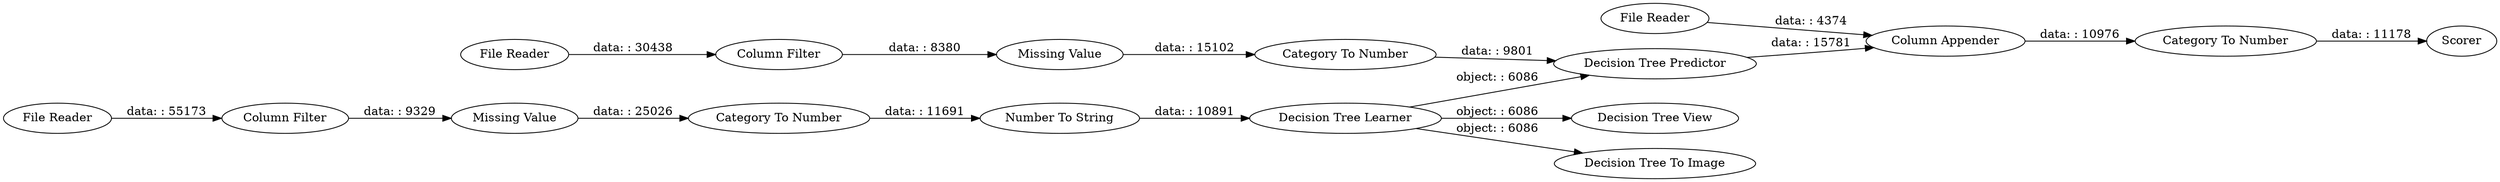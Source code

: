 digraph {
	"-6609730734895565821_16" [label="Column Appender"]
	"-6609730734895565821_20" [label="Decision Tree View"]
	"-6609730734895565821_9" [label="Category To Number"]
	"-6609730734895565821_4" [label="Missing Value"]
	"-6609730734895565821_14" [label="Number To String"]
	"-6609730734895565821_6" [label="Column Filter"]
	"-6609730734895565821_19" [label="Decision Tree To Image"]
	"-6609730734895565821_17" [label="Category To Number"]
	"-6609730734895565821_3" [label="File Reader"]
	"-6609730734895565821_18" [label=Scorer]
	"-6609730734895565821_7" [label="Missing Value"]
	"-6609730734895565821_2" [label="File Reader"]
	"-6609730734895565821_8" [label="Category To Number"]
	"-6609730734895565821_5" [label="Column Filter"]
	"-6609730734895565821_1" [label="File Reader"]
	"-6609730734895565821_10" [label="Decision Tree Learner"]
	"-6609730734895565821_15" [label="Decision Tree Predictor"]
	"-6609730734895565821_17" -> "-6609730734895565821_18" [label="data: : 11178"]
	"-6609730734895565821_9" -> "-6609730734895565821_15" [label="data: : 9801"]
	"-6609730734895565821_5" -> "-6609730734895565821_4" [label="data: : 9329"]
	"-6609730734895565821_4" -> "-6609730734895565821_8" [label="data: : 25026"]
	"-6609730734895565821_15" -> "-6609730734895565821_16" [label="data: : 15781"]
	"-6609730734895565821_7" -> "-6609730734895565821_9" [label="data: : 15102"]
	"-6609730734895565821_6" -> "-6609730734895565821_7" [label="data: : 8380"]
	"-6609730734895565821_10" -> "-6609730734895565821_15" [label="object: : 6086"]
	"-6609730734895565821_1" -> "-6609730734895565821_6" [label="data: : 30438"]
	"-6609730734895565821_14" -> "-6609730734895565821_10" [label="data: : 10891"]
	"-6609730734895565821_2" -> "-6609730734895565821_5" [label="data: : 55173"]
	"-6609730734895565821_3" -> "-6609730734895565821_16" [label="data: : 4374"]
	"-6609730734895565821_10" -> "-6609730734895565821_20" [label="object: : 6086"]
	"-6609730734895565821_16" -> "-6609730734895565821_17" [label="data: : 10976"]
	"-6609730734895565821_8" -> "-6609730734895565821_14" [label="data: : 11691"]
	"-6609730734895565821_10" -> "-6609730734895565821_19" [label="object: : 6086"]
	rankdir=LR
}
